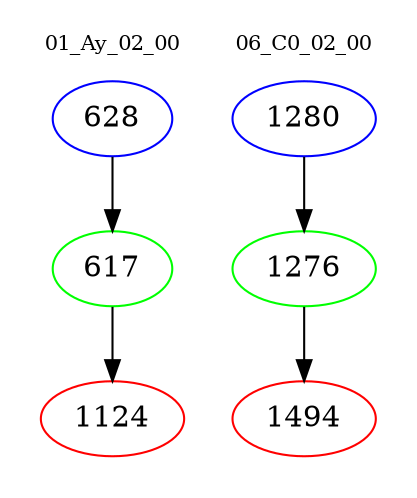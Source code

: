 digraph{
subgraph cluster_0 {
color = white
label = "01_Ay_02_00";
fontsize=10;
T0_628 [label="628", color="blue"]
T0_628 -> T0_617 [color="black"]
T0_617 [label="617", color="green"]
T0_617 -> T0_1124 [color="black"]
T0_1124 [label="1124", color="red"]
}
subgraph cluster_1 {
color = white
label = "06_C0_02_00";
fontsize=10;
T1_1280 [label="1280", color="blue"]
T1_1280 -> T1_1276 [color="black"]
T1_1276 [label="1276", color="green"]
T1_1276 -> T1_1494 [color="black"]
T1_1494 [label="1494", color="red"]
}
}
